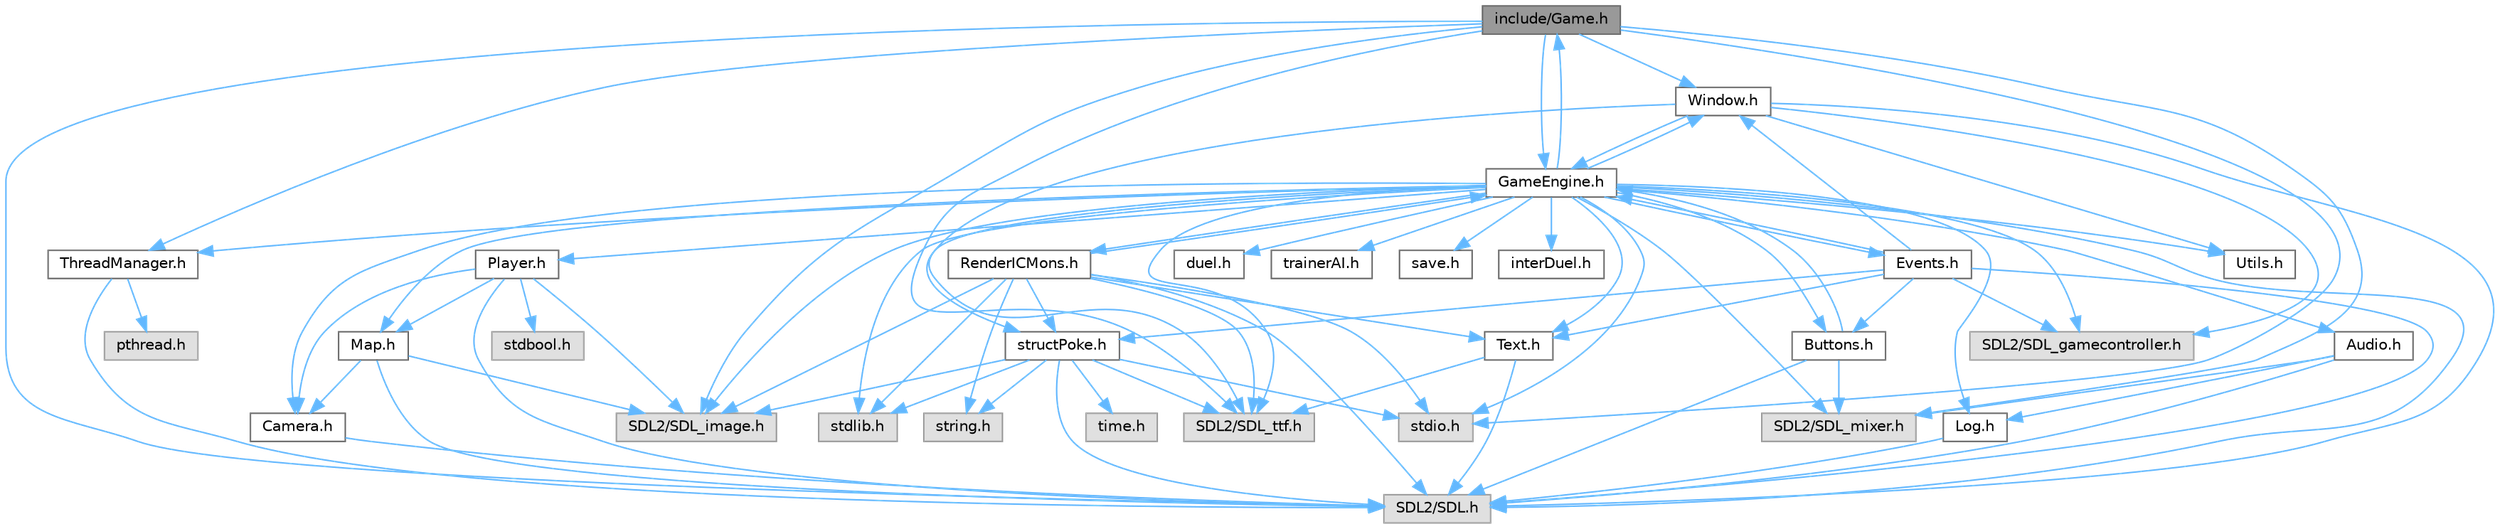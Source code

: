 digraph "include/Game.h"
{
 // LATEX_PDF_SIZE
  bgcolor="transparent";
  edge [fontname=Helvetica,fontsize=10,labelfontname=Helvetica,labelfontsize=10];
  node [fontname=Helvetica,fontsize=10,shape=box,height=0.2,width=0.4];
  Node1 [id="Node000001",label="include/Game.h",height=0.2,width=0.4,color="gray40", fillcolor="grey60", style="filled", fontcolor="black",tooltip=" "];
  Node1 -> Node2 [id="edge1_Node000001_Node000002",color="steelblue1",style="solid",tooltip=" "];
  Node2 [id="Node000002",label="SDL2/SDL.h",height=0.2,width=0.4,color="grey60", fillcolor="#E0E0E0", style="filled",tooltip=" "];
  Node1 -> Node3 [id="edge2_Node000001_Node000003",color="steelblue1",style="solid",tooltip=" "];
  Node3 [id="Node000003",label="SDL2/SDL_mixer.h",height=0.2,width=0.4,color="grey60", fillcolor="#E0E0E0", style="filled",tooltip=" "];
  Node1 -> Node4 [id="edge3_Node000001_Node000004",color="steelblue1",style="solid",tooltip=" "];
  Node4 [id="Node000004",label="SDL2/SDL_image.h",height=0.2,width=0.4,color="grey60", fillcolor="#E0E0E0", style="filled",tooltip=" "];
  Node1 -> Node5 [id="edge4_Node000001_Node000005",color="steelblue1",style="solid",tooltip=" "];
  Node5 [id="Node000005",label="SDL2/SDL_ttf.h",height=0.2,width=0.4,color="grey60", fillcolor="#E0E0E0", style="filled",tooltip=" "];
  Node1 -> Node6 [id="edge5_Node000001_Node000006",color="steelblue1",style="solid",tooltip=" "];
  Node6 [id="Node000006",label="stdio.h",height=0.2,width=0.4,color="grey60", fillcolor="#E0E0E0", style="filled",tooltip=" "];
  Node1 -> Node7 [id="edge6_Node000001_Node000007",color="steelblue1",style="solid",tooltip=" "];
  Node7 [id="Node000007",label="Window.h",height=0.2,width=0.4,color="grey40", fillcolor="white", style="filled",URL="$d3/ded/Window_8h.html",tooltip=" "];
  Node7 -> Node2 [id="edge7_Node000007_Node000002",color="steelblue1",style="solid",tooltip=" "];
  Node7 -> Node5 [id="edge8_Node000007_Node000005",color="steelblue1",style="solid",tooltip=" "];
  Node7 -> Node8 [id="edge9_Node000007_Node000008",color="steelblue1",style="solid",tooltip=" "];
  Node8 [id="Node000008",label="SDL2/SDL_gamecontroller.h",height=0.2,width=0.4,color="grey60", fillcolor="#E0E0E0", style="filled",tooltip=" "];
  Node7 -> Node9 [id="edge10_Node000007_Node000009",color="steelblue1",style="solid",tooltip=" "];
  Node9 [id="Node000009",label="GameEngine.h",height=0.2,width=0.4,color="grey40", fillcolor="white", style="filled",URL="$d7/d1f/GameEngine_8h.html",tooltip=" "];
  Node9 -> Node2 [id="edge11_Node000009_Node000002",color="steelblue1",style="solid",tooltip=" "];
  Node9 -> Node3 [id="edge12_Node000009_Node000003",color="steelblue1",style="solid",tooltip=" "];
  Node9 -> Node4 [id="edge13_Node000009_Node000004",color="steelblue1",style="solid",tooltip=" "];
  Node9 -> Node5 [id="edge14_Node000009_Node000005",color="steelblue1",style="solid",tooltip=" "];
  Node9 -> Node8 [id="edge15_Node000009_Node000008",color="steelblue1",style="solid",tooltip=" "];
  Node9 -> Node6 [id="edge16_Node000009_Node000006",color="steelblue1",style="solid",tooltip=" "];
  Node9 -> Node10 [id="edge17_Node000009_Node000010",color="steelblue1",style="solid",tooltip=" "];
  Node10 [id="Node000010",label="stdlib.h",height=0.2,width=0.4,color="grey60", fillcolor="#E0E0E0", style="filled",tooltip=" "];
  Node9 -> Node11 [id="edge18_Node000009_Node000011",color="steelblue1",style="solid",tooltip=" "];
  Node11 [id="Node000011",label="Log.h",height=0.2,width=0.4,color="grey40", fillcolor="white", style="filled",URL="$d1/d45/Log_8h.html",tooltip=" "];
  Node11 -> Node2 [id="edge19_Node000011_Node000002",color="steelblue1",style="solid",tooltip=" "];
  Node9 -> Node12 [id="edge20_Node000009_Node000012",color="steelblue1",style="solid",tooltip=" "];
  Node12 [id="Node000012",label="Audio.h",height=0.2,width=0.4,color="grey40", fillcolor="white", style="filled",URL="$d8/daa/Audio_8h.html",tooltip=" "];
  Node12 -> Node11 [id="edge21_Node000012_Node000011",color="steelblue1",style="solid",tooltip=" "];
  Node12 -> Node3 [id="edge22_Node000012_Node000003",color="steelblue1",style="solid",tooltip=" "];
  Node12 -> Node2 [id="edge23_Node000012_Node000002",color="steelblue1",style="solid",tooltip=" "];
  Node9 -> Node13 [id="edge24_Node000009_Node000013",color="steelblue1",style="solid",tooltip=" "];
  Node13 [id="Node000013",label="Buttons.h",height=0.2,width=0.4,color="grey40", fillcolor="white", style="filled",URL="$d3/d70/Buttons_8h.html",tooltip=" "];
  Node13 -> Node2 [id="edge25_Node000013_Node000002",color="steelblue1",style="solid",tooltip=" "];
  Node13 -> Node3 [id="edge26_Node000013_Node000003",color="steelblue1",style="solid",tooltip=" "];
  Node13 -> Node9 [id="edge27_Node000013_Node000009",color="steelblue1",style="solid",tooltip=" "];
  Node9 -> Node14 [id="edge28_Node000009_Node000014",color="steelblue1",style="solid",tooltip=" "];
  Node14 [id="Node000014",label="structPoke.h",height=0.2,width=0.4,color="grey40", fillcolor="white", style="filled",URL="$da/d71/structPoke_8h.html",tooltip=" "];
  Node14 -> Node6 [id="edge29_Node000014_Node000006",color="steelblue1",style="solid",tooltip=" "];
  Node14 -> Node10 [id="edge30_Node000014_Node000010",color="steelblue1",style="solid",tooltip=" "];
  Node14 -> Node15 [id="edge31_Node000014_Node000015",color="steelblue1",style="solid",tooltip=" "];
  Node15 [id="Node000015",label="time.h",height=0.2,width=0.4,color="grey60", fillcolor="#E0E0E0", style="filled",tooltip=" "];
  Node14 -> Node16 [id="edge32_Node000014_Node000016",color="steelblue1",style="solid",tooltip=" "];
  Node16 [id="Node000016",label="string.h",height=0.2,width=0.4,color="grey60", fillcolor="#E0E0E0", style="filled",tooltip=" "];
  Node14 -> Node2 [id="edge33_Node000014_Node000002",color="steelblue1",style="solid",tooltip=" "];
  Node14 -> Node4 [id="edge34_Node000014_Node000004",color="steelblue1",style="solid",tooltip=" "];
  Node14 -> Node5 [id="edge35_Node000014_Node000005",color="steelblue1",style="solid",tooltip=" "];
  Node9 -> Node17 [id="edge36_Node000009_Node000017",color="steelblue1",style="solid",tooltip=" "];
  Node17 [id="Node000017",label="duel.h",height=0.2,width=0.4,color="grey40", fillcolor="white", style="filled",URL="$d6/d8e/duel_8h.html",tooltip=" "];
  Node9 -> Node18 [id="edge37_Node000009_Node000018",color="steelblue1",style="solid",tooltip=" "];
  Node18 [id="Node000018",label="trainerAI.h",height=0.2,width=0.4,color="grey40", fillcolor="white", style="filled",URL="$df/d27/trainerAI_8h.html",tooltip=" "];
  Node9 -> Node19 [id="edge38_Node000009_Node000019",color="steelblue1",style="solid",tooltip=" "];
  Node19 [id="Node000019",label="save.h",height=0.2,width=0.4,color="grey40", fillcolor="white", style="filled",URL="$d5/d5e/save_8h.html",tooltip="Save the player's data in a file."];
  Node9 -> Node20 [id="edge39_Node000009_Node000020",color="steelblue1",style="solid",tooltip=" "];
  Node20 [id="Node000020",label="interDuel.h",height=0.2,width=0.4,color="grey40", fillcolor="white", style="filled",URL="$da/d1d/interDuel_8h.html",tooltip=" "];
  Node9 -> Node21 [id="edge40_Node000009_Node000021",color="steelblue1",style="solid",tooltip=" "];
  Node21 [id="Node000021",label="Utils.h",height=0.2,width=0.4,color="grey40", fillcolor="white", style="filled",URL="$d9/ded/Utils_8h.html",tooltip=" "];
  Node9 -> Node22 [id="edge41_Node000009_Node000022",color="steelblue1",style="solid",tooltip=" "];
  Node22 [id="Node000022",label="Text.h",height=0.2,width=0.4,color="grey40", fillcolor="white", style="filled",URL="$d6/d35/Text_8h.html",tooltip=" "];
  Node22 -> Node2 [id="edge42_Node000022_Node000002",color="steelblue1",style="solid",tooltip=" "];
  Node22 -> Node5 [id="edge43_Node000022_Node000005",color="steelblue1",style="solid",tooltip=" "];
  Node9 -> Node7 [id="edge44_Node000009_Node000007",color="steelblue1",style="solid",tooltip=" "];
  Node9 -> Node23 [id="edge45_Node000009_Node000023",color="steelblue1",style="solid",tooltip=" "];
  Node23 [id="Node000023",label="Map.h",height=0.2,width=0.4,color="grey40", fillcolor="white", style="filled",URL="$df/d79/Map_8h.html",tooltip=" "];
  Node23 -> Node2 [id="edge46_Node000023_Node000002",color="steelblue1",style="solid",tooltip=" "];
  Node23 -> Node4 [id="edge47_Node000023_Node000004",color="steelblue1",style="solid",tooltip=" "];
  Node23 -> Node24 [id="edge48_Node000023_Node000024",color="steelblue1",style="solid",tooltip=" "];
  Node24 [id="Node000024",label="Camera.h",height=0.2,width=0.4,color="grey40", fillcolor="white", style="filled",URL="$dd/de4/Camera_8h.html",tooltip=" "];
  Node24 -> Node2 [id="edge49_Node000024_Node000002",color="steelblue1",style="solid",tooltip=" "];
  Node9 -> Node25 [id="edge50_Node000009_Node000025",color="steelblue1",style="solid",tooltip=" "];
  Node25 [id="Node000025",label="Player.h",height=0.2,width=0.4,color="grey40", fillcolor="white", style="filled",URL="$da/dbf/Player_8h.html",tooltip=" "];
  Node25 -> Node2 [id="edge51_Node000025_Node000002",color="steelblue1",style="solid",tooltip=" "];
  Node25 -> Node4 [id="edge52_Node000025_Node000004",color="steelblue1",style="solid",tooltip=" "];
  Node25 -> Node23 [id="edge53_Node000025_Node000023",color="steelblue1",style="solid",tooltip=" "];
  Node25 -> Node24 [id="edge54_Node000025_Node000024",color="steelblue1",style="solid",tooltip=" "];
  Node25 -> Node26 [id="edge55_Node000025_Node000026",color="steelblue1",style="solid",tooltip=" "];
  Node26 [id="Node000026",label="stdbool.h",height=0.2,width=0.4,color="grey60", fillcolor="#E0E0E0", style="filled",tooltip=" "];
  Node9 -> Node24 [id="edge56_Node000009_Node000024",color="steelblue1",style="solid",tooltip=" "];
  Node9 -> Node27 [id="edge57_Node000009_Node000027",color="steelblue1",style="solid",tooltip=" "];
  Node27 [id="Node000027",label="ThreadManager.h",height=0.2,width=0.4,color="grey40", fillcolor="white", style="filled",URL="$d0/daa/ThreadManager_8h.html",tooltip=" "];
  Node27 -> Node28 [id="edge58_Node000027_Node000028",color="steelblue1",style="solid",tooltip=" "];
  Node28 [id="Node000028",label="pthread.h",height=0.2,width=0.4,color="grey60", fillcolor="#E0E0E0", style="filled",tooltip=" "];
  Node27 -> Node2 [id="edge59_Node000027_Node000002",color="steelblue1",style="solid",tooltip=" "];
  Node9 -> Node1 [id="edge60_Node000009_Node000001",color="steelblue1",style="solid",tooltip=" "];
  Node9 -> Node29 [id="edge61_Node000009_Node000029",color="steelblue1",style="solid",tooltip=" "];
  Node29 [id="Node000029",label="Events.h",height=0.2,width=0.4,color="grey40", fillcolor="white", style="filled",URL="$d0/dbb/Events_8h.html",tooltip=" "];
  Node29 -> Node9 [id="edge62_Node000029_Node000009",color="steelblue1",style="solid",tooltip=" "];
  Node29 -> Node7 [id="edge63_Node000029_Node000007",color="steelblue1",style="solid",tooltip=" "];
  Node29 -> Node13 [id="edge64_Node000029_Node000013",color="steelblue1",style="solid",tooltip=" "];
  Node29 -> Node22 [id="edge65_Node000029_Node000022",color="steelblue1",style="solid",tooltip=" "];
  Node29 -> Node14 [id="edge66_Node000029_Node000014",color="steelblue1",style="solid",tooltip=" "];
  Node29 -> Node2 [id="edge67_Node000029_Node000002",color="steelblue1",style="solid",tooltip=" "];
  Node29 -> Node8 [id="edge68_Node000029_Node000008",color="steelblue1",style="solid",tooltip=" "];
  Node9 -> Node30 [id="edge69_Node000009_Node000030",color="steelblue1",style="solid",tooltip=" "];
  Node30 [id="Node000030",label="RenderICMons.h",height=0.2,width=0.4,color="grey40", fillcolor="white", style="filled",URL="$d2/d98/RenderICMons_8h.html",tooltip=" "];
  Node30 -> Node2 [id="edge70_Node000030_Node000002",color="steelblue1",style="solid",tooltip=" "];
  Node30 -> Node4 [id="edge71_Node000030_Node000004",color="steelblue1",style="solid",tooltip=" "];
  Node30 -> Node5 [id="edge72_Node000030_Node000005",color="steelblue1",style="solid",tooltip=" "];
  Node30 -> Node6 [id="edge73_Node000030_Node000006",color="steelblue1",style="solid",tooltip=" "];
  Node30 -> Node10 [id="edge74_Node000030_Node000010",color="steelblue1",style="solid",tooltip=" "];
  Node30 -> Node16 [id="edge75_Node000030_Node000016",color="steelblue1",style="solid",tooltip=" "];
  Node30 -> Node9 [id="edge76_Node000030_Node000009",color="steelblue1",style="solid",tooltip=" "];
  Node30 -> Node22 [id="edge77_Node000030_Node000022",color="steelblue1",style="solid",tooltip=" "];
  Node30 -> Node14 [id="edge78_Node000030_Node000014",color="steelblue1",style="solid",tooltip=" "];
  Node7 -> Node21 [id="edge79_Node000007_Node000021",color="steelblue1",style="solid",tooltip=" "];
  Node1 -> Node9 [id="edge80_Node000001_Node000009",color="steelblue1",style="solid",tooltip=" "];
  Node1 -> Node27 [id="edge81_Node000001_Node000027",color="steelblue1",style="solid",tooltip=" "];
}
